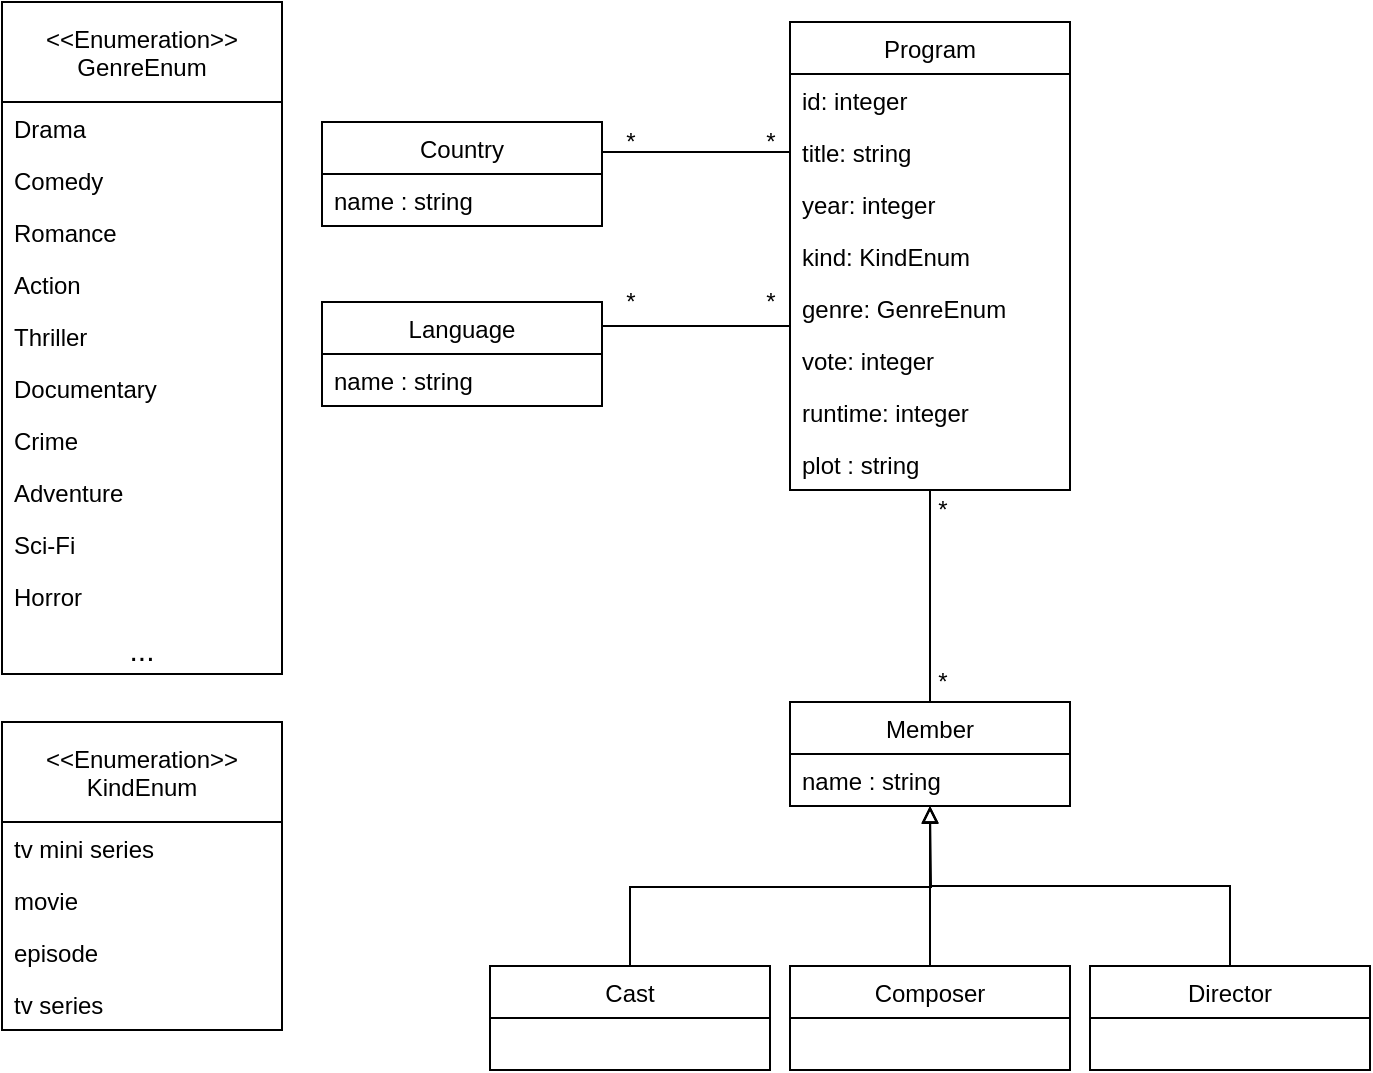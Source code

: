 <mxfile version="15.7.2" type="device"><diagram id="LM_YMsM9i1ZpBEc_FEEB" name="Page-1"><mxGraphModel dx="1185" dy="627" grid="1" gridSize="10" guides="1" tooltips="1" connect="1" arrows="1" fold="1" page="1" pageScale="1" pageWidth="827" pageHeight="1169" math="0" shadow="0"><root><mxCell id="0"/><mxCell id="1" parent="0"/><mxCell id="gPuXVJ_GDgxzVscFhLJA-1" value="Program" style="swimlane;fontStyle=0;childLayout=stackLayout;horizontal=1;startSize=26;fillColor=none;horizontalStack=0;resizeParent=1;resizeParentMax=0;resizeLast=0;collapsible=1;marginBottom=0;" parent="1" vertex="1"><mxGeometry x="414" y="40" width="140" height="234" as="geometry"><mxRectangle x="414" y="40" width="60" height="26" as="alternateBounds"/></mxGeometry></mxCell><mxCell id="gPuXVJ_GDgxzVscFhLJA-2" value="id: integer" style="text;strokeColor=none;fillColor=none;align=left;verticalAlign=top;spacingLeft=4;spacingRight=4;overflow=hidden;rotatable=0;points=[[0,0.5],[1,0.5]];portConstraint=eastwest;" parent="gPuXVJ_GDgxzVscFhLJA-1" vertex="1"><mxGeometry y="26" width="140" height="26" as="geometry"/></mxCell><mxCell id="gPuXVJ_GDgxzVscFhLJA-3" value="title: string" style="text;strokeColor=none;fillColor=none;align=left;verticalAlign=top;spacingLeft=4;spacingRight=4;overflow=hidden;rotatable=0;points=[[0,0.5],[1,0.5]];portConstraint=eastwest;" parent="gPuXVJ_GDgxzVscFhLJA-1" vertex="1"><mxGeometry y="52" width="140" height="26" as="geometry"/></mxCell><mxCell id="gPuXVJ_GDgxzVscFhLJA-4" value="year: integer" style="text;strokeColor=none;fillColor=none;align=left;verticalAlign=top;spacingLeft=4;spacingRight=4;overflow=hidden;rotatable=0;points=[[0,0.5],[1,0.5]];portConstraint=eastwest;" parent="gPuXVJ_GDgxzVscFhLJA-1" vertex="1"><mxGeometry y="78" width="140" height="26" as="geometry"/></mxCell><mxCell id="gPuXVJ_GDgxzVscFhLJA-5" value="kind: KindEnum" style="text;strokeColor=none;fillColor=none;align=left;verticalAlign=top;spacingLeft=4;spacingRight=4;overflow=hidden;rotatable=0;points=[[0,0.5],[1,0.5]];portConstraint=eastwest;" parent="gPuXVJ_GDgxzVscFhLJA-1" vertex="1"><mxGeometry y="104" width="140" height="26" as="geometry"/></mxCell><mxCell id="gPuXVJ_GDgxzVscFhLJA-10" value="genre: GenreEnum" style="text;strokeColor=none;fillColor=none;align=left;verticalAlign=top;spacingLeft=4;spacingRight=4;overflow=hidden;rotatable=0;points=[[0,0.5],[1,0.5]];portConstraint=eastwest;" parent="gPuXVJ_GDgxzVscFhLJA-1" vertex="1"><mxGeometry y="130" width="140" height="26" as="geometry"/></mxCell><mxCell id="gPuXVJ_GDgxzVscFhLJA-8" value="vote: integer" style="text;strokeColor=none;fillColor=none;align=left;verticalAlign=top;spacingLeft=4;spacingRight=4;overflow=hidden;rotatable=0;points=[[0,0.5],[1,0.5]];portConstraint=eastwest;" parent="gPuXVJ_GDgxzVscFhLJA-1" vertex="1"><mxGeometry y="156" width="140" height="26" as="geometry"/></mxCell><mxCell id="gPuXVJ_GDgxzVscFhLJA-9" value="runtime: integer" style="text;strokeColor=none;fillColor=none;align=left;verticalAlign=top;spacingLeft=4;spacingRight=4;overflow=hidden;rotatable=0;points=[[0,0.5],[1,0.5]];portConstraint=eastwest;" parent="gPuXVJ_GDgxzVscFhLJA-1" vertex="1"><mxGeometry y="182" width="140" height="26" as="geometry"/></mxCell><mxCell id="gPuXVJ_GDgxzVscFhLJA-11" value="plot : string" style="text;strokeColor=none;fillColor=none;align=left;verticalAlign=top;spacingLeft=4;spacingRight=4;overflow=hidden;rotatable=0;points=[[0,0.5],[1,0.5]];portConstraint=eastwest;" parent="gPuXVJ_GDgxzVscFhLJA-1" vertex="1"><mxGeometry y="208" width="140" height="26" as="geometry"/></mxCell><mxCell id="gPuXVJ_GDgxzVscFhLJA-12" value="&#xA;&lt;&lt;Enumeration&gt;&gt;&#xA;GenreEnum&#xA;" style="swimlane;fontStyle=0;childLayout=stackLayout;horizontal=1;startSize=50;fillColor=none;horizontalStack=0;resizeParent=1;resizeParentMax=0;resizeLast=0;collapsible=1;marginBottom=0;" parent="1" vertex="1"><mxGeometry x="20" y="30" width="140" height="336" as="geometry"/></mxCell><mxCell id="gPuXVJ_GDgxzVscFhLJA-13" value="Drama" style="text;strokeColor=none;fillColor=none;align=left;verticalAlign=top;spacingLeft=4;spacingRight=4;overflow=hidden;rotatable=0;points=[[0,0.5],[1,0.5]];portConstraint=eastwest;" parent="gPuXVJ_GDgxzVscFhLJA-12" vertex="1"><mxGeometry y="50" width="140" height="26" as="geometry"/></mxCell><mxCell id="gPuXVJ_GDgxzVscFhLJA-14" value="Comedy" style="text;strokeColor=none;fillColor=none;align=left;verticalAlign=top;spacingLeft=4;spacingRight=4;overflow=hidden;rotatable=0;points=[[0,0.5],[1,0.5]];portConstraint=eastwest;" parent="gPuXVJ_GDgxzVscFhLJA-12" vertex="1"><mxGeometry y="76" width="140" height="26" as="geometry"/></mxCell><mxCell id="gPuXVJ_GDgxzVscFhLJA-15" value="Romance" style="text;strokeColor=none;fillColor=none;align=left;verticalAlign=top;spacingLeft=4;spacingRight=4;overflow=hidden;rotatable=0;points=[[0,0.5],[1,0.5]];portConstraint=eastwest;" parent="gPuXVJ_GDgxzVscFhLJA-12" vertex="1"><mxGeometry y="102" width="140" height="26" as="geometry"/></mxCell><mxCell id="gPuXVJ_GDgxzVscFhLJA-16" value="Action" style="text;strokeColor=none;fillColor=none;align=left;verticalAlign=top;spacingLeft=4;spacingRight=4;overflow=hidden;rotatable=0;points=[[0,0.5],[1,0.5]];portConstraint=eastwest;" parent="gPuXVJ_GDgxzVscFhLJA-12" vertex="1"><mxGeometry y="128" width="140" height="26" as="geometry"/></mxCell><mxCell id="gPuXVJ_GDgxzVscFhLJA-17" value="Thriller" style="text;strokeColor=none;fillColor=none;align=left;verticalAlign=top;spacingLeft=4;spacingRight=4;overflow=hidden;rotatable=0;points=[[0,0.5],[1,0.5]];portConstraint=eastwest;" parent="gPuXVJ_GDgxzVscFhLJA-12" vertex="1"><mxGeometry y="154" width="140" height="26" as="geometry"/></mxCell><mxCell id="gPuXVJ_GDgxzVscFhLJA-18" value="Documentary" style="text;strokeColor=none;fillColor=none;align=left;verticalAlign=top;spacingLeft=4;spacingRight=4;overflow=hidden;rotatable=0;points=[[0,0.5],[1,0.5]];portConstraint=eastwest;" parent="gPuXVJ_GDgxzVscFhLJA-12" vertex="1"><mxGeometry y="180" width="140" height="26" as="geometry"/></mxCell><mxCell id="gPuXVJ_GDgxzVscFhLJA-19" value="Crime" style="text;strokeColor=none;fillColor=none;align=left;verticalAlign=top;spacingLeft=4;spacingRight=4;overflow=hidden;rotatable=0;points=[[0,0.5],[1,0.5]];portConstraint=eastwest;" parent="gPuXVJ_GDgxzVscFhLJA-12" vertex="1"><mxGeometry y="206" width="140" height="26" as="geometry"/></mxCell><mxCell id="gPuXVJ_GDgxzVscFhLJA-20" value="Adventure" style="text;strokeColor=none;fillColor=none;align=left;verticalAlign=top;spacingLeft=4;spacingRight=4;overflow=hidden;rotatable=0;points=[[0,0.5],[1,0.5]];portConstraint=eastwest;" parent="gPuXVJ_GDgxzVscFhLJA-12" vertex="1"><mxGeometry y="232" width="140" height="26" as="geometry"/></mxCell><mxCell id="gPuXVJ_GDgxzVscFhLJA-21" value="Sci-Fi" style="text;strokeColor=none;fillColor=none;align=left;verticalAlign=top;spacingLeft=4;spacingRight=4;overflow=hidden;rotatable=0;points=[[0,0.5],[1,0.5]];portConstraint=eastwest;" parent="gPuXVJ_GDgxzVscFhLJA-12" vertex="1"><mxGeometry y="258" width="140" height="26" as="geometry"/></mxCell><mxCell id="gPuXVJ_GDgxzVscFhLJA-24" value="Horror" style="text;strokeColor=none;fillColor=none;align=left;verticalAlign=top;spacingLeft=4;spacingRight=4;overflow=hidden;rotatable=0;points=[[0,0.5],[1,0.5]];portConstraint=eastwest;" parent="gPuXVJ_GDgxzVscFhLJA-12" vertex="1"><mxGeometry y="284" width="140" height="26" as="geometry"/></mxCell><mxCell id="gPuXVJ_GDgxzVscFhLJA-43" value="..." style="text;strokeColor=none;fillColor=none;align=center;verticalAlign=middle;spacingLeft=4;spacingRight=4;overflow=hidden;rotatable=0;points=[[0,0.5],[1,0.5]];portConstraint=eastwest;fontSize=15;" parent="gPuXVJ_GDgxzVscFhLJA-12" vertex="1"><mxGeometry y="310" width="140" height="26" as="geometry"/></mxCell><mxCell id="MGEmDq92ffZzKEIitoFC-37" style="edgeStyle=orthogonalEdgeStyle;rounded=0;orthogonalLoop=1;jettySize=auto;html=1;exitX=0.5;exitY=0;exitDx=0;exitDy=0;entryX=0.5;entryY=1;entryDx=0;entryDy=0;fontSize=12;endArrow=none;endFill=0;" edge="1" parent="1" source="gPuXVJ_GDgxzVscFhLJA-73" target="gPuXVJ_GDgxzVscFhLJA-1"><mxGeometry relative="1" as="geometry"/></mxCell><mxCell id="gPuXVJ_GDgxzVscFhLJA-73" value="Member" style="swimlane;fontStyle=0;childLayout=stackLayout;horizontal=1;startSize=26;fillColor=none;horizontalStack=0;resizeParent=1;resizeParentMax=0;resizeLast=0;collapsible=1;marginBottom=0;fontSize=12;align=center;verticalAlign=middle;" parent="1" vertex="1"><mxGeometry x="414" y="380" width="140" height="52" as="geometry"><mxRectangle x="160" y="98" width="90" height="26" as="alternateBounds"/></mxGeometry></mxCell><mxCell id="gPuXVJ_GDgxzVscFhLJA-74" value="name : string" style="text;strokeColor=none;fillColor=none;align=left;verticalAlign=top;spacingLeft=4;spacingRight=4;overflow=hidden;rotatable=0;points=[[0,0.5],[1,0.5]];portConstraint=eastwest;fontSize=12;" parent="gPuXVJ_GDgxzVscFhLJA-73" vertex="1"><mxGeometry y="26" width="140" height="26" as="geometry"/></mxCell><mxCell id="MGEmDq92ffZzKEIitoFC-6" style="edgeStyle=orthogonalEdgeStyle;rounded=0;orthogonalLoop=1;jettySize=auto;html=1;exitX=0.5;exitY=0;exitDx=0;exitDy=0;endArrow=block;endFill=0;" edge="1" parent="1" source="gPuXVJ_GDgxzVscFhLJA-80"><mxGeometry relative="1" as="geometry"><mxPoint x="484" y="432" as="targetPoint"/></mxGeometry></mxCell><mxCell id="gPuXVJ_GDgxzVscFhLJA-80" value="Cast" style="swimlane;fontStyle=0;childLayout=stackLayout;horizontal=1;startSize=26;fillColor=none;horizontalStack=0;resizeParent=1;resizeParentMax=0;resizeLast=0;collapsible=1;marginBottom=0;fontSize=12;align=center;verticalAlign=middle;" parent="1" vertex="1"><mxGeometry x="264" y="512" width="140" height="52" as="geometry"><mxRectangle x="10" y="230" width="60" height="26" as="alternateBounds"/></mxGeometry></mxCell><mxCell id="MGEmDq92ffZzKEIitoFC-4" style="edgeStyle=orthogonalEdgeStyle;rounded=0;orthogonalLoop=1;jettySize=auto;html=1;exitX=0.5;exitY=0;exitDx=0;exitDy=0;entryX=0.5;entryY=1;entryDx=0;entryDy=0;endArrow=block;endFill=0;" edge="1" parent="1" source="gPuXVJ_GDgxzVscFhLJA-84" target="gPuXVJ_GDgxzVscFhLJA-73"><mxGeometry relative="1" as="geometry"/></mxCell><mxCell id="gPuXVJ_GDgxzVscFhLJA-84" value="Composer" style="swimlane;fontStyle=0;childLayout=stackLayout;horizontal=1;startSize=26;fillColor=none;horizontalStack=0;resizeParent=1;resizeParentMax=0;resizeLast=0;collapsible=1;marginBottom=0;fontSize=12;align=center;verticalAlign=middle;" parent="1" vertex="1"><mxGeometry x="414" y="512" width="140" height="52" as="geometry"><mxRectangle x="160" y="230" width="100" height="26" as="alternateBounds"/></mxGeometry></mxCell><mxCell id="MGEmDq92ffZzKEIitoFC-5" style="edgeStyle=orthogonalEdgeStyle;rounded=0;orthogonalLoop=1;jettySize=auto;html=1;exitX=0.5;exitY=0;exitDx=0;exitDy=0;entryX=0.5;entryY=1.013;entryDx=0;entryDy=0;entryPerimeter=0;endArrow=block;endFill=0;" edge="1" parent="1" source="gPuXVJ_GDgxzVscFhLJA-85" target="gPuXVJ_GDgxzVscFhLJA-74"><mxGeometry relative="1" as="geometry"/></mxCell><mxCell id="gPuXVJ_GDgxzVscFhLJA-85" value="Director" style="swimlane;fontStyle=0;childLayout=stackLayout;horizontal=1;startSize=26;fillColor=none;horizontalStack=0;resizeParent=1;resizeParentMax=0;resizeLast=0;collapsible=1;marginBottom=0;fontSize=12;align=center;verticalAlign=middle;" parent="1" vertex="1"><mxGeometry x="564" y="512" width="140" height="52" as="geometry"><mxRectangle x="310" y="230" width="80" height="26" as="alternateBounds"/></mxGeometry></mxCell><mxCell id="MGEmDq92ffZzKEIitoFC-41" style="edgeStyle=orthogonalEdgeStyle;rounded=0;orthogonalLoop=1;jettySize=auto;html=1;exitX=1;exitY=0.25;exitDx=0;exitDy=0;entryX=0;entryY=0.5;entryDx=0;entryDy=0;fontSize=12;endArrow=none;endFill=0;" edge="1" parent="1" source="MGEmDq92ffZzKEIitoFC-7" target="gPuXVJ_GDgxzVscFhLJA-3"><mxGeometry relative="1" as="geometry"><Array as="points"><mxPoint x="320" y="105"/></Array></mxGeometry></mxCell><mxCell id="MGEmDq92ffZzKEIitoFC-7" value="Country" style="swimlane;fontStyle=0;childLayout=stackLayout;horizontal=1;startSize=26;fillColor=none;horizontalStack=0;resizeParent=1;resizeParentMax=0;resizeLast=0;collapsible=1;marginBottom=0;" vertex="1" parent="1"><mxGeometry x="180" y="90" width="140" height="52" as="geometry"/></mxCell><mxCell id="MGEmDq92ffZzKEIitoFC-8" value="name : string" style="text;strokeColor=none;fillColor=none;align=left;verticalAlign=top;spacingLeft=4;spacingRight=4;overflow=hidden;rotatable=0;points=[[0,0.5],[1,0.5]];portConstraint=eastwest;" vertex="1" parent="MGEmDq92ffZzKEIitoFC-7"><mxGeometry y="26" width="140" height="26" as="geometry"/></mxCell><mxCell id="MGEmDq92ffZzKEIitoFC-42" style="edgeStyle=orthogonalEdgeStyle;rounded=0;orthogonalLoop=1;jettySize=auto;html=1;exitX=1;exitY=0.25;exitDx=0;exitDy=0;fontSize=12;endArrow=none;endFill=0;" edge="1" parent="1" source="MGEmDq92ffZzKEIitoFC-17"><mxGeometry relative="1" as="geometry"><mxPoint x="414" y="192" as="targetPoint"/><Array as="points"><mxPoint x="320" y="192"/><mxPoint x="367" y="192"/></Array></mxGeometry></mxCell><mxCell id="MGEmDq92ffZzKEIitoFC-17" value="Language" style="swimlane;fontStyle=0;childLayout=stackLayout;horizontal=1;startSize=26;fillColor=none;horizontalStack=0;resizeParent=1;resizeParentMax=0;resizeLast=0;collapsible=1;marginBottom=0;" vertex="1" parent="1"><mxGeometry x="180" y="180" width="140" height="52" as="geometry"/></mxCell><mxCell id="MGEmDq92ffZzKEIitoFC-18" value="name : string" style="text;strokeColor=none;fillColor=none;align=left;verticalAlign=top;spacingLeft=4;spacingRight=4;overflow=hidden;rotatable=0;points=[[0,0.5],[1,0.5]];portConstraint=eastwest;" vertex="1" parent="MGEmDq92ffZzKEIitoFC-17"><mxGeometry y="26" width="140" height="26" as="geometry"/></mxCell><mxCell id="MGEmDq92ffZzKEIitoFC-22" value="&#xA;&lt;&lt;Enumeration&gt;&gt;&#xA;KindEnum&#xA;" style="swimlane;fontStyle=0;childLayout=stackLayout;horizontal=1;startSize=50;fillColor=none;horizontalStack=0;resizeParent=1;resizeParentMax=0;resizeLast=0;collapsible=1;marginBottom=0;" vertex="1" parent="1"><mxGeometry x="20" y="390" width="140" height="154" as="geometry"/></mxCell><mxCell id="MGEmDq92ffZzKEIitoFC-23" value="tv mini series" style="text;strokeColor=none;fillColor=none;align=left;verticalAlign=top;spacingLeft=4;spacingRight=4;overflow=hidden;rotatable=0;points=[[0,0.5],[1,0.5]];portConstraint=eastwest;" vertex="1" parent="MGEmDq92ffZzKEIitoFC-22"><mxGeometry y="50" width="140" height="26" as="geometry"/></mxCell><mxCell id="MGEmDq92ffZzKEIitoFC-24" value="movie" style="text;strokeColor=none;fillColor=none;align=left;verticalAlign=top;spacingLeft=4;spacingRight=4;overflow=hidden;rotatable=0;points=[[0,0.5],[1,0.5]];portConstraint=eastwest;" vertex="1" parent="MGEmDq92ffZzKEIitoFC-22"><mxGeometry y="76" width="140" height="26" as="geometry"/></mxCell><mxCell id="MGEmDq92ffZzKEIitoFC-27" value="episode" style="text;strokeColor=none;fillColor=none;align=left;verticalAlign=top;spacingLeft=4;spacingRight=4;overflow=hidden;rotatable=0;points=[[0,0.5],[1,0.5]];portConstraint=eastwest;" vertex="1" parent="MGEmDq92ffZzKEIitoFC-22"><mxGeometry y="102" width="140" height="26" as="geometry"/></mxCell><mxCell id="MGEmDq92ffZzKEIitoFC-28" value="tv series" style="text;strokeColor=none;fillColor=none;align=left;verticalAlign=top;spacingLeft=4;spacingRight=4;overflow=hidden;rotatable=0;points=[[0,0.5],[1,0.5]];portConstraint=eastwest;" vertex="1" parent="MGEmDq92ffZzKEIitoFC-22"><mxGeometry y="128" width="140" height="26" as="geometry"/></mxCell><mxCell id="MGEmDq92ffZzKEIitoFC-38" value="*" style="text;html=1;align=center;verticalAlign=middle;resizable=0;points=[];autosize=1;strokeColor=none;fillColor=none;fontSize=12;" vertex="1" parent="1"><mxGeometry x="480" y="274" width="20" height="20" as="geometry"/></mxCell><mxCell id="MGEmDq92ffZzKEIitoFC-39" value="*" style="text;html=1;align=center;verticalAlign=middle;resizable=0;points=[];autosize=1;strokeColor=none;fillColor=none;fontSize=12;" vertex="1" parent="1"><mxGeometry x="480" y="360" width="20" height="20" as="geometry"/></mxCell><mxCell id="MGEmDq92ffZzKEIitoFC-43" value="*" style="text;html=1;align=center;verticalAlign=middle;resizable=0;points=[];autosize=1;strokeColor=none;fillColor=none;fontSize=12;" vertex="1" parent="1"><mxGeometry x="324" y="170" width="20" height="20" as="geometry"/></mxCell><mxCell id="MGEmDq92ffZzKEIitoFC-48" value="*" style="text;html=1;align=center;verticalAlign=middle;resizable=0;points=[];autosize=1;strokeColor=none;fillColor=none;fontSize=12;" vertex="1" parent="1"><mxGeometry x="394" y="170" width="20" height="20" as="geometry"/></mxCell><mxCell id="MGEmDq92ffZzKEIitoFC-49" value="*" style="text;html=1;align=center;verticalAlign=middle;resizable=0;points=[];autosize=1;strokeColor=none;fillColor=none;fontSize=12;" vertex="1" parent="1"><mxGeometry x="324" y="90" width="20" height="20" as="geometry"/></mxCell><mxCell id="MGEmDq92ffZzKEIitoFC-50" value="*" style="text;html=1;align=center;verticalAlign=middle;resizable=0;points=[];autosize=1;strokeColor=none;fillColor=none;fontSize=12;" vertex="1" parent="1"><mxGeometry x="394" y="90" width="20" height="20" as="geometry"/></mxCell></root></mxGraphModel></diagram></mxfile>